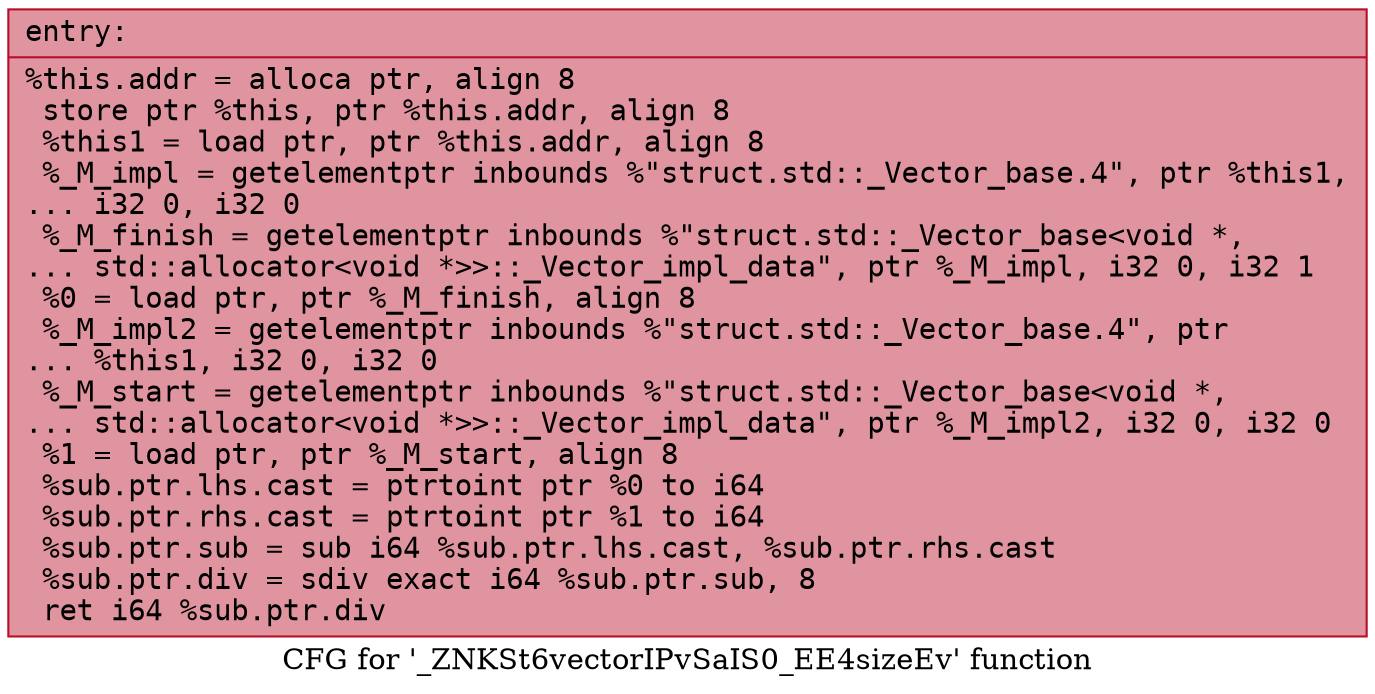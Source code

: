 digraph "CFG for '_ZNKSt6vectorIPvSaIS0_EE4sizeEv' function" {
	label="CFG for '_ZNKSt6vectorIPvSaIS0_EE4sizeEv' function";

	Node0x56285ad1eb50 [shape=record,color="#b70d28ff", style=filled, fillcolor="#b70d2870" fontname="Courier",label="{entry:\l|  %this.addr = alloca ptr, align 8\l  store ptr %this, ptr %this.addr, align 8\l  %this1 = load ptr, ptr %this.addr, align 8\l  %_M_impl = getelementptr inbounds %\"struct.std::_Vector_base.4\", ptr %this1,\l... i32 0, i32 0\l  %_M_finish = getelementptr inbounds %\"struct.std::_Vector_base\<void *,\l... std::allocator\<void *\>\>::_Vector_impl_data\", ptr %_M_impl, i32 0, i32 1\l  %0 = load ptr, ptr %_M_finish, align 8\l  %_M_impl2 = getelementptr inbounds %\"struct.std::_Vector_base.4\", ptr\l... %this1, i32 0, i32 0\l  %_M_start = getelementptr inbounds %\"struct.std::_Vector_base\<void *,\l... std::allocator\<void *\>\>::_Vector_impl_data\", ptr %_M_impl2, i32 0, i32 0\l  %1 = load ptr, ptr %_M_start, align 8\l  %sub.ptr.lhs.cast = ptrtoint ptr %0 to i64\l  %sub.ptr.rhs.cast = ptrtoint ptr %1 to i64\l  %sub.ptr.sub = sub i64 %sub.ptr.lhs.cast, %sub.ptr.rhs.cast\l  %sub.ptr.div = sdiv exact i64 %sub.ptr.sub, 8\l  ret i64 %sub.ptr.div\l}"];
}
